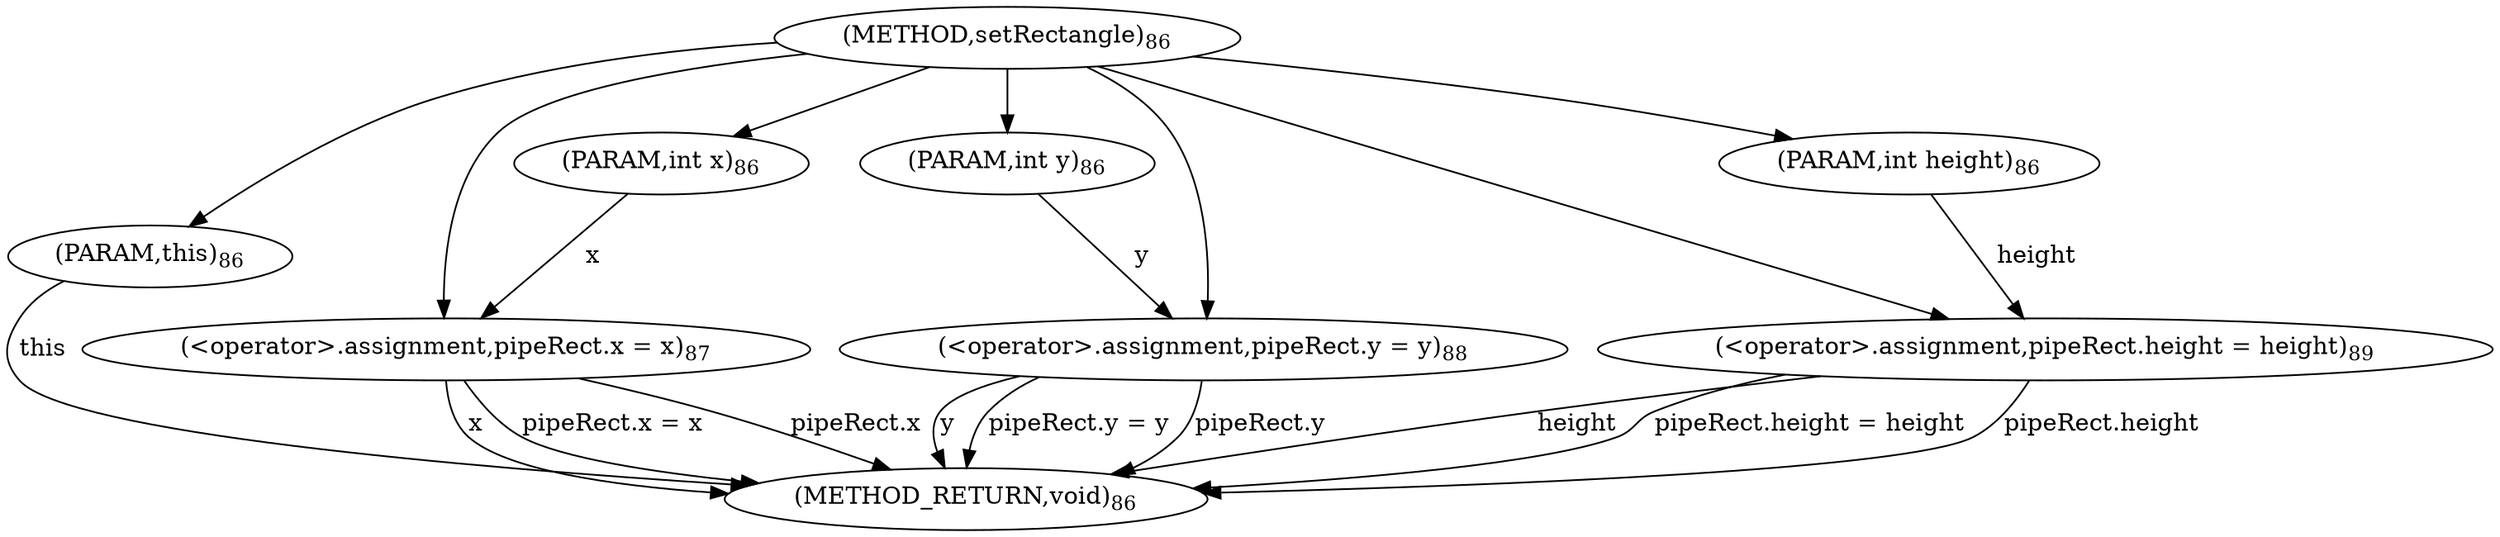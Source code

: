 digraph "setRectangle" {  
"190" [label = <(METHOD,setRectangle)<SUB>86</SUB>> ]
"219" [label = <(METHOD_RETURN,void)<SUB>86</SUB>> ]
"191" [label = <(PARAM,this)<SUB>86</SUB>> ]
"192" [label = <(PARAM,int x)<SUB>86</SUB>> ]
"193" [label = <(PARAM,int y)<SUB>86</SUB>> ]
"194" [label = <(PARAM,int height)<SUB>86</SUB>> ]
"196" [label = <(&lt;operator&gt;.assignment,pipeRect.x = x)<SUB>87</SUB>> ]
"203" [label = <(&lt;operator&gt;.assignment,pipeRect.y = y)<SUB>88</SUB>> ]
"210" [label = <(&lt;operator&gt;.assignment,pipeRect.height = height)<SUB>89</SUB>> ]
"196" [label = <(&lt;operator&gt;.assignment,pipeRect.x = x)<SUB>87</SUB>> ]
"196" [label = <(&lt;operator&gt;.assignment,pipeRect.x = x)<SUB>87</SUB>> ]
"203" [label = <(&lt;operator&gt;.assignment,pipeRect.y = y)<SUB>88</SUB>> ]
"203" [label = <(&lt;operator&gt;.assignment,pipeRect.y = y)<SUB>88</SUB>> ]
"210" [label = <(&lt;operator&gt;.assignment,pipeRect.height = height)<SUB>89</SUB>> ]
"210" [label = <(&lt;operator&gt;.assignment,pipeRect.height = height)<SUB>89</SUB>> ]
  "191" -> "219"  [ label = "this"] 
  "196" -> "219"  [ label = "pipeRect.x"] 
  "196" -> "219"  [ label = "x"] 
  "196" -> "219"  [ label = "pipeRect.x = x"] 
  "203" -> "219"  [ label = "pipeRect.y"] 
  "203" -> "219"  [ label = "y"] 
  "203" -> "219"  [ label = "pipeRect.y = y"] 
  "210" -> "219"  [ label = "pipeRect.height"] 
  "210" -> "219"  [ label = "height"] 
  "210" -> "219"  [ label = "pipeRect.height = height"] 
  "190" -> "191" 
  "190" -> "192" 
  "190" -> "193" 
  "190" -> "194" 
  "192" -> "196"  [ label = "x"] 
  "190" -> "196" 
  "193" -> "203"  [ label = "y"] 
  "190" -> "203" 
  "194" -> "210"  [ label = "height"] 
  "190" -> "210" 
}
